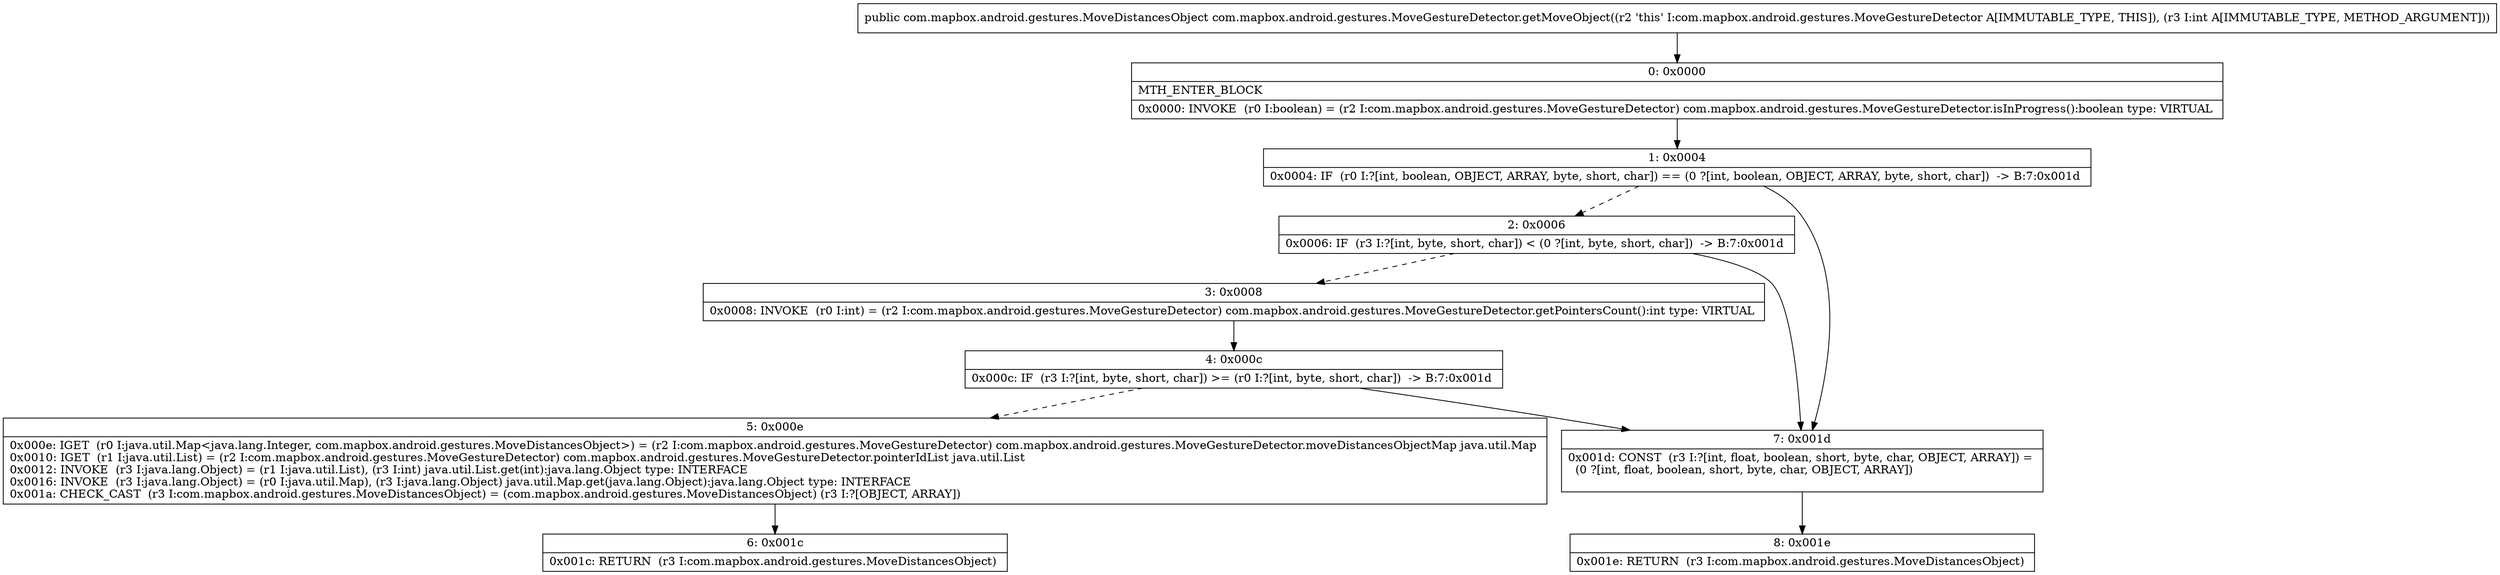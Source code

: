 digraph "CFG forcom.mapbox.android.gestures.MoveGestureDetector.getMoveObject(I)Lcom\/mapbox\/android\/gestures\/MoveDistancesObject;" {
Node_0 [shape=record,label="{0\:\ 0x0000|MTH_ENTER_BLOCK\l|0x0000: INVOKE  (r0 I:boolean) = (r2 I:com.mapbox.android.gestures.MoveGestureDetector) com.mapbox.android.gestures.MoveGestureDetector.isInProgress():boolean type: VIRTUAL \l}"];
Node_1 [shape=record,label="{1\:\ 0x0004|0x0004: IF  (r0 I:?[int, boolean, OBJECT, ARRAY, byte, short, char]) == (0 ?[int, boolean, OBJECT, ARRAY, byte, short, char])  \-\> B:7:0x001d \l}"];
Node_2 [shape=record,label="{2\:\ 0x0006|0x0006: IF  (r3 I:?[int, byte, short, char]) \< (0 ?[int, byte, short, char])  \-\> B:7:0x001d \l}"];
Node_3 [shape=record,label="{3\:\ 0x0008|0x0008: INVOKE  (r0 I:int) = (r2 I:com.mapbox.android.gestures.MoveGestureDetector) com.mapbox.android.gestures.MoveGestureDetector.getPointersCount():int type: VIRTUAL \l}"];
Node_4 [shape=record,label="{4\:\ 0x000c|0x000c: IF  (r3 I:?[int, byte, short, char]) \>= (r0 I:?[int, byte, short, char])  \-\> B:7:0x001d \l}"];
Node_5 [shape=record,label="{5\:\ 0x000e|0x000e: IGET  (r0 I:java.util.Map\<java.lang.Integer, com.mapbox.android.gestures.MoveDistancesObject\>) = (r2 I:com.mapbox.android.gestures.MoveGestureDetector) com.mapbox.android.gestures.MoveGestureDetector.moveDistancesObjectMap java.util.Map \l0x0010: IGET  (r1 I:java.util.List) = (r2 I:com.mapbox.android.gestures.MoveGestureDetector) com.mapbox.android.gestures.MoveGestureDetector.pointerIdList java.util.List \l0x0012: INVOKE  (r3 I:java.lang.Object) = (r1 I:java.util.List), (r3 I:int) java.util.List.get(int):java.lang.Object type: INTERFACE \l0x0016: INVOKE  (r3 I:java.lang.Object) = (r0 I:java.util.Map), (r3 I:java.lang.Object) java.util.Map.get(java.lang.Object):java.lang.Object type: INTERFACE \l0x001a: CHECK_CAST  (r3 I:com.mapbox.android.gestures.MoveDistancesObject) = (com.mapbox.android.gestures.MoveDistancesObject) (r3 I:?[OBJECT, ARRAY]) \l}"];
Node_6 [shape=record,label="{6\:\ 0x001c|0x001c: RETURN  (r3 I:com.mapbox.android.gestures.MoveDistancesObject) \l}"];
Node_7 [shape=record,label="{7\:\ 0x001d|0x001d: CONST  (r3 I:?[int, float, boolean, short, byte, char, OBJECT, ARRAY]) = \l  (0 ?[int, float, boolean, short, byte, char, OBJECT, ARRAY])\l \l}"];
Node_8 [shape=record,label="{8\:\ 0x001e|0x001e: RETURN  (r3 I:com.mapbox.android.gestures.MoveDistancesObject) \l}"];
MethodNode[shape=record,label="{public com.mapbox.android.gestures.MoveDistancesObject com.mapbox.android.gestures.MoveGestureDetector.getMoveObject((r2 'this' I:com.mapbox.android.gestures.MoveGestureDetector A[IMMUTABLE_TYPE, THIS]), (r3 I:int A[IMMUTABLE_TYPE, METHOD_ARGUMENT])) }"];
MethodNode -> Node_0;
Node_0 -> Node_1;
Node_1 -> Node_2[style=dashed];
Node_1 -> Node_7;
Node_2 -> Node_3[style=dashed];
Node_2 -> Node_7;
Node_3 -> Node_4;
Node_4 -> Node_5[style=dashed];
Node_4 -> Node_7;
Node_5 -> Node_6;
Node_7 -> Node_8;
}

